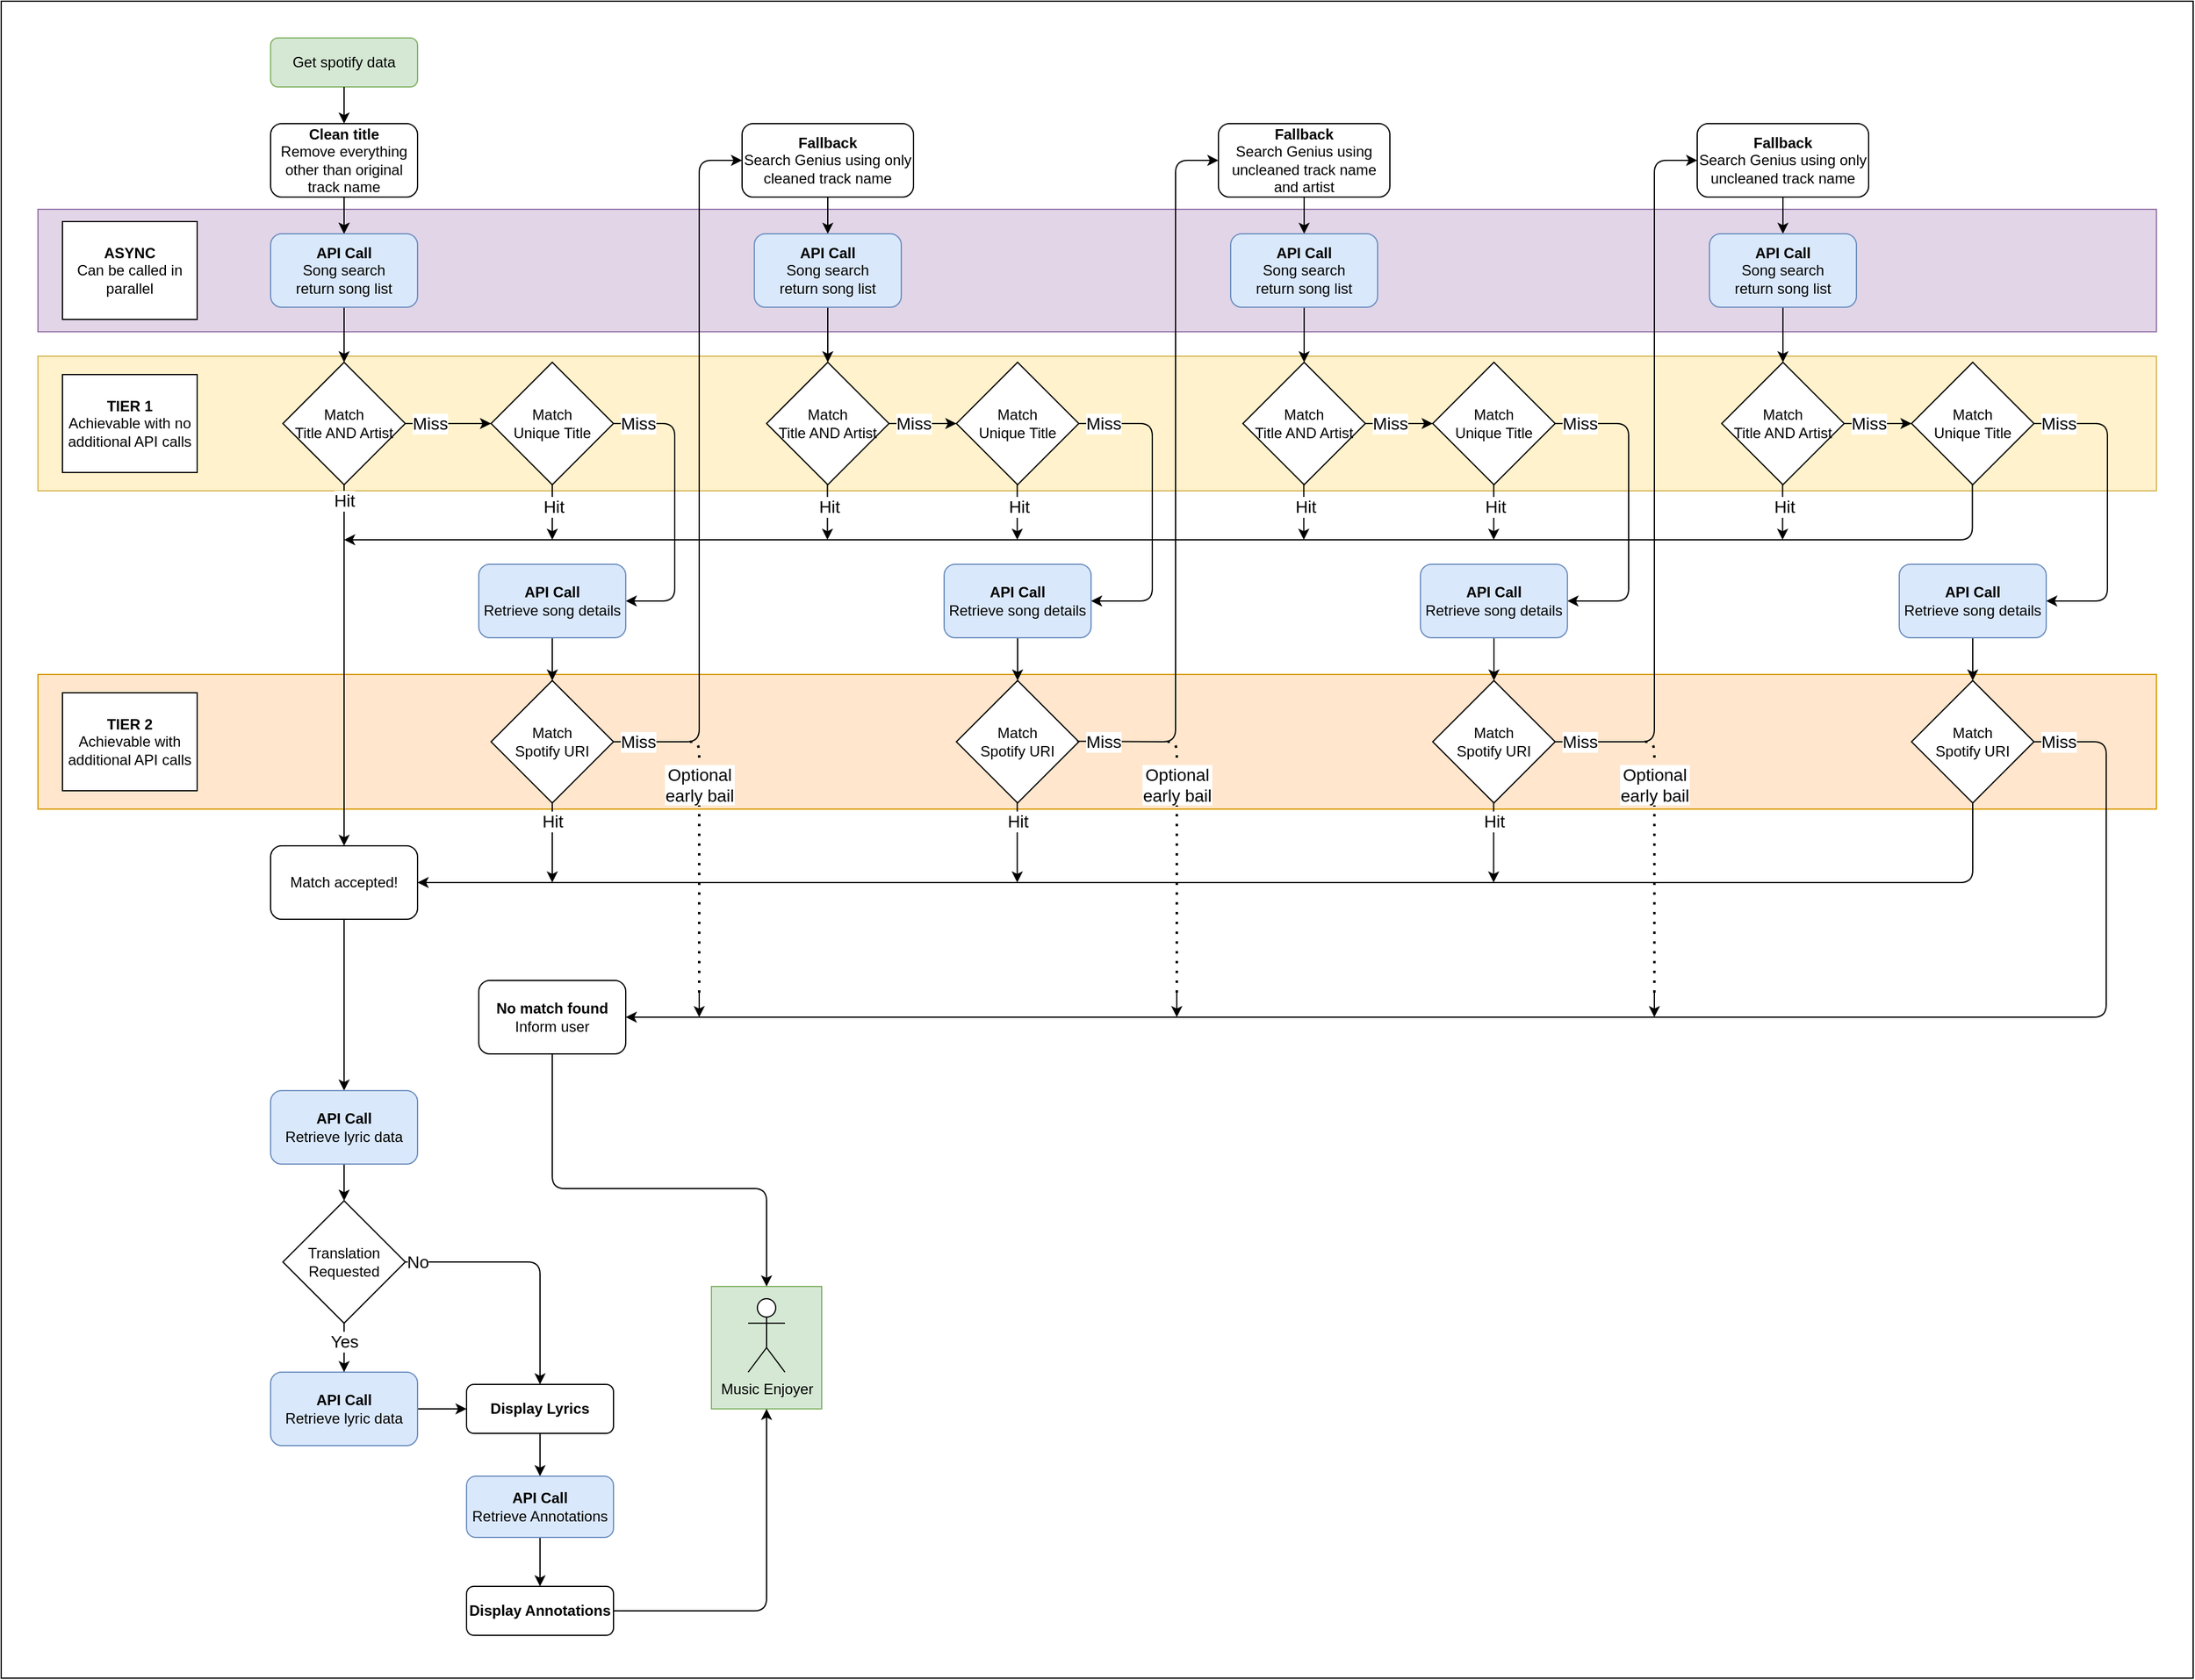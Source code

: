 <mxfile>
    <diagram id="RPtw3A49BTOwBg8Jp9t4" name="Page-1">
        <mxGraphModel dx="2038" dy="1232" grid="1" gridSize="10" guides="1" tooltips="1" connect="1" arrows="1" fold="1" page="1" pageScale="1" pageWidth="2200" pageHeight="2000" math="0" shadow="0">
            <root>
                <mxCell id="0"/>
                <mxCell id="1" parent="0"/>
                <mxCell id="233" value="" style="rounded=0;whiteSpace=wrap;html=1;movable=0;resizable=0;rotatable=0;deletable=0;editable=0;connectable=0;" vertex="1" parent="1">
                    <mxGeometry x="100" y="110" width="1790" height="1370" as="geometry"/>
                </mxCell>
                <mxCell id="231" value="" style="rounded=0;whiteSpace=wrap;html=1;fillColor=#e1d5e7;strokeColor=#9673a6;movable=0;resizable=0;rotatable=0;deletable=0;editable=0;connectable=0;" vertex="1" parent="1">
                    <mxGeometry x="130" y="280" width="1730" height="100" as="geometry"/>
                </mxCell>
                <mxCell id="45" value="" style="rounded=0;whiteSpace=wrap;html=1;shadow=0;glass=0;sketch=0;fillColor=#d5e8d4;strokeColor=#82b366;" parent="1" vertex="1">
                    <mxGeometry x="680" y="1160" width="90" height="100" as="geometry"/>
                </mxCell>
                <mxCell id="13" value="" style="rounded=0;whiteSpace=wrap;html=1;fillColor=#ffe6cc;strokeColor=#d79b00;glass=0;shadow=0;movable=0;resizable=0;rotatable=0;deletable=0;editable=0;connectable=0;" parent="1" vertex="1">
                    <mxGeometry x="130" y="660" width="1730" height="110" as="geometry"/>
                </mxCell>
                <mxCell id="11" value="" style="rounded=0;whiteSpace=wrap;html=1;fillColor=#fff2cc;strokeColor=#d6b656;glass=0;shadow=0;movable=0;resizable=0;rotatable=0;deletable=0;editable=0;connectable=0;" parent="1" vertex="1">
                    <mxGeometry x="130" y="400" width="1730" height="110" as="geometry"/>
                </mxCell>
                <mxCell id="2" value="Get spotify data" style="rounded=1;whiteSpace=wrap;html=1;fillColor=#d5e8d4;strokeColor=#82b366;" parent="1" vertex="1">
                    <mxGeometry x="320" y="140" width="120" height="40" as="geometry"/>
                </mxCell>
                <mxCell id="3" value="" style="endArrow=classic;html=1;exitX=0.5;exitY=1;exitDx=0;exitDy=0;entryX=0.5;entryY=0;entryDx=0;entryDy=0;" parent="1" source="2" target="4" edge="1">
                    <mxGeometry width="50" height="50" relative="1" as="geometry">
                        <mxPoint x="440" y="330" as="sourcePoint"/>
                        <mxPoint x="380" y="230" as="targetPoint"/>
                    </mxGeometry>
                </mxCell>
                <mxCell id="8" value="" style="edgeStyle=none;html=1;" parent="1" source="4" target="7" edge="1">
                    <mxGeometry relative="1" as="geometry"/>
                </mxCell>
                <mxCell id="43" value="" style="edgeStyle=none;html=1;" parent="1" source="4" target="7" edge="1">
                    <mxGeometry relative="1" as="geometry"/>
                </mxCell>
                <mxCell id="4" value="&lt;b&gt;Clean title&lt;/b&gt;&lt;br&gt;Remove everything other than original track name" style="rounded=1;whiteSpace=wrap;html=1;" parent="1" vertex="1">
                    <mxGeometry x="320" y="210" width="120" height="60" as="geometry"/>
                </mxCell>
                <mxCell id="32" value="" style="edgeStyle=none;html=1;" parent="1" source="5" target="31" edge="1">
                    <mxGeometry relative="1" as="geometry"/>
                </mxCell>
                <mxCell id="5" value="&lt;b&gt;Fallback&lt;/b&gt;&lt;br&gt;Search Genius using only cleaned track name" style="rounded=1;whiteSpace=wrap;html=1;" parent="1" vertex="1">
                    <mxGeometry x="705" y="210" width="140" height="60" as="geometry"/>
                </mxCell>
                <mxCell id="6" value="Music Enjoyer" style="shape=umlActor;verticalLabelPosition=bottom;verticalAlign=top;html=1;outlineConnect=0;" parent="1" vertex="1">
                    <mxGeometry x="710" y="1170" width="30" height="60" as="geometry"/>
                </mxCell>
                <mxCell id="10" value="" style="edgeStyle=none;html=1;" parent="1" source="7" target="9" edge="1">
                    <mxGeometry relative="1" as="geometry"/>
                </mxCell>
                <mxCell id="7" value="&lt;b&gt;API Call&lt;/b&gt;&lt;br&gt;Song search&lt;br&gt;return song list" style="rounded=1;whiteSpace=wrap;html=1;fillColor=#dae8fc;strokeColor=#6c8ebf;" parent="1" vertex="1">
                    <mxGeometry x="320" y="300" width="120" height="60" as="geometry"/>
                </mxCell>
                <mxCell id="9" value="Match&lt;br&gt;Title AND Artist" style="rhombus;whiteSpace=wrap;html=1;" parent="1" vertex="1">
                    <mxGeometry x="330" y="405" width="100" height="100" as="geometry"/>
                </mxCell>
                <mxCell id="12" value="&lt;b&gt;TIER 1&lt;/b&gt;&lt;br&gt;Achievable with no additional API calls" style="rounded=0;whiteSpace=wrap;html=1;shadow=0;glass=0;sketch=0;" parent="1" vertex="1">
                    <mxGeometry x="150" y="415" width="110" height="80" as="geometry"/>
                </mxCell>
                <mxCell id="14" value="&lt;b&gt;TIER 2&lt;/b&gt;&lt;br&gt;Achievable with additional API calls" style="rounded=0;whiteSpace=wrap;html=1;shadow=0;glass=0;sketch=0;" parent="1" vertex="1">
                    <mxGeometry x="150" y="675" width="110" height="80" as="geometry"/>
                </mxCell>
                <mxCell id="37" value="" style="edgeStyle=none;html=1;" parent="1" source="15" target="16" edge="1">
                    <mxGeometry relative="1" as="geometry"/>
                </mxCell>
                <mxCell id="15" value="Match accepted!" style="rounded=1;whiteSpace=wrap;html=1;shadow=0;glass=0;sketch=0;" parent="1" vertex="1">
                    <mxGeometry x="320" y="800" width="120" height="60" as="geometry"/>
                </mxCell>
                <mxCell id="38" value="" style="edgeStyle=none;html=1;" parent="1" source="16" target="36" edge="1">
                    <mxGeometry relative="1" as="geometry"/>
                </mxCell>
                <mxCell id="16" value="&lt;span&gt;&lt;b&gt;API Call&lt;/b&gt;&lt;br&gt;&lt;/span&gt;Retrieve lyric data" style="rounded=1;whiteSpace=wrap;html=1;shadow=0;glass=0;sketch=0;fontStyle=0;fillColor=#dae8fc;strokeColor=#6c8ebf;" parent="1" vertex="1">
                    <mxGeometry x="320" y="1000" width="120" height="60" as="geometry"/>
                </mxCell>
                <mxCell id="78" value="" style="edgeStyle=none;html=1;" parent="1" source="21" target="52" edge="1">
                    <mxGeometry relative="1" as="geometry"/>
                </mxCell>
                <mxCell id="21" value="&lt;b&gt;API Call&lt;/b&gt;&lt;br&gt;Retrieve lyric data" style="rounded=1;whiteSpace=wrap;html=1;fillColor=#dae8fc;strokeColor=#6c8ebf;" parent="1" vertex="1">
                    <mxGeometry x="320" y="1230" width="120" height="60" as="geometry"/>
                </mxCell>
                <mxCell id="22" value="" style="endArrow=classic;html=1;exitX=0.5;exitY=1;exitDx=0;exitDy=0;entryX=0.5;entryY=0;entryDx=0;entryDy=0;" parent="1" source="9" target="15" edge="1">
                    <mxGeometry relative="1" as="geometry">
                        <mxPoint x="510" y="750" as="sourcePoint"/>
                        <mxPoint x="610" y="750" as="targetPoint"/>
                    </mxGeometry>
                </mxCell>
                <mxCell id="23" value="Hit" style="edgeLabel;resizable=0;html=1;align=center;verticalAlign=middle;rounded=0;shadow=0;glass=0;sketch=0;fontSize=14;" parent="22" connectable="0" vertex="1">
                    <mxGeometry relative="1" as="geometry">
                        <mxPoint y="-135" as="offset"/>
                    </mxGeometry>
                </mxCell>
                <mxCell id="24" value="" style="endArrow=classic;html=1;exitX=1;exitY=0.5;exitDx=0;exitDy=0;entryX=0;entryY=0.5;entryDx=0;entryDy=0;" parent="1" source="9" target="26" edge="1">
                    <mxGeometry relative="1" as="geometry">
                        <mxPoint x="520" y="760" as="sourcePoint"/>
                        <mxPoint x="800" y="490" as="targetPoint"/>
                    </mxGeometry>
                </mxCell>
                <mxCell id="25" value="Miss" style="edgeLabel;resizable=0;html=1;align=center;verticalAlign=middle;rounded=0;shadow=0;glass=0;sketch=0;fontSize=14;" parent="24" connectable="0" vertex="1">
                    <mxGeometry relative="1" as="geometry">
                        <mxPoint x="-15" as="offset"/>
                    </mxGeometry>
                </mxCell>
                <mxCell id="125" style="edgeStyle=none;html=1;exitX=1;exitY=0.5;exitDx=0;exitDy=0;entryX=1;entryY=0.5;entryDx=0;entryDy=0;" edge="1" parent="1" source="26" target="92">
                    <mxGeometry relative="1" as="geometry">
                        <Array as="points">
                            <mxPoint x="650" y="455"/>
                            <mxPoint x="650" y="600"/>
                        </Array>
                    </mxGeometry>
                </mxCell>
                <mxCell id="26" value="Match&lt;br&gt;Unique Title" style="rhombus;whiteSpace=wrap;html=1;" parent="1" vertex="1">
                    <mxGeometry x="500" y="405" width="100" height="100" as="geometry"/>
                </mxCell>
                <mxCell id="70" value="" style="edgeStyle=none;html=1;" parent="1" source="31" target="57" edge="1">
                    <mxGeometry relative="1" as="geometry"/>
                </mxCell>
                <mxCell id="31" value="&lt;b&gt;API Call&lt;/b&gt;&lt;br&gt;Song search&lt;br&gt;return song list" style="rounded=1;whiteSpace=wrap;html=1;fillColor=#dae8fc;strokeColor=#6c8ebf;" parent="1" vertex="1">
                    <mxGeometry x="715" y="300" width="120" height="60" as="geometry"/>
                </mxCell>
                <mxCell id="90" style="edgeStyle=none;html=1;exitX=0.5;exitY=1;exitDx=0;exitDy=0;entryX=0.5;entryY=0;entryDx=0;entryDy=0;" parent="1" source="33" target="45" edge="1">
                    <mxGeometry relative="1" as="geometry">
                        <Array as="points">
                            <mxPoint x="550" y="1080"/>
                            <mxPoint x="725" y="1080"/>
                        </Array>
                    </mxGeometry>
                </mxCell>
                <mxCell id="33" value="&lt;b&gt;No match found&lt;/b&gt;&lt;br&gt;Inform user" style="rounded=1;whiteSpace=wrap;html=1;" parent="1" vertex="1">
                    <mxGeometry x="490" y="910" width="120" height="60" as="geometry"/>
                </mxCell>
                <mxCell id="36" value="Translation Requested" style="rhombus;whiteSpace=wrap;html=1;" parent="1" vertex="1">
                    <mxGeometry x="330" y="1090" width="100" height="100" as="geometry"/>
                </mxCell>
                <mxCell id="127" style="edgeStyle=none;html=1;exitX=1;exitY=0.5;exitDx=0;exitDy=0;entryX=0;entryY=0.5;entryDx=0;entryDy=0;" edge="1" parent="1" source="47" target="5">
                    <mxGeometry relative="1" as="geometry">
                        <Array as="points">
                            <mxPoint x="670" y="715"/>
                            <mxPoint x="670" y="240"/>
                        </Array>
                    </mxGeometry>
                </mxCell>
                <mxCell id="47" value="Match&lt;br&gt;Spotify URI" style="rhombus;whiteSpace=wrap;html=1;" parent="1" vertex="1">
                    <mxGeometry x="500" y="665" width="100" height="100" as="geometry"/>
                </mxCell>
                <mxCell id="85" value="" style="edgeStyle=none;html=1;" parent="1" source="52" target="53" edge="1">
                    <mxGeometry relative="1" as="geometry"/>
                </mxCell>
                <mxCell id="52" value="&lt;b&gt;Display Lyrics&lt;br&gt;&lt;/b&gt;" style="rounded=1;whiteSpace=wrap;html=1;" parent="1" vertex="1">
                    <mxGeometry x="480" y="1240" width="120" height="40" as="geometry"/>
                </mxCell>
                <mxCell id="86" value="" style="edgeStyle=none;html=1;" parent="1" source="53" target="84" edge="1">
                    <mxGeometry relative="1" as="geometry"/>
                </mxCell>
                <mxCell id="53" value="&lt;b&gt;API Call&lt;/b&gt;&lt;br&gt;Retrieve Annotations" style="rounded=1;whiteSpace=wrap;html=1;fillColor=#dae8fc;strokeColor=#6c8ebf;" parent="1" vertex="1">
                    <mxGeometry x="480" y="1315" width="120" height="50" as="geometry"/>
                </mxCell>
                <mxCell id="57" value="Match&lt;br&gt;Title AND Artist" style="rhombus;whiteSpace=wrap;html=1;" parent="1" vertex="1">
                    <mxGeometry x="725" y="405" width="100" height="100" as="geometry"/>
                </mxCell>
                <mxCell id="58" value="" style="endArrow=classic;html=1;exitX=1;exitY=0.5;exitDx=0;exitDy=0;entryX=0;entryY=0.5;entryDx=0;entryDy=0;" parent="1" source="57" target="69" edge="1">
                    <mxGeometry relative="1" as="geometry">
                        <mxPoint x="890" y="760" as="sourcePoint"/>
                        <mxPoint x="870" y="455" as="targetPoint"/>
                    </mxGeometry>
                </mxCell>
                <mxCell id="111" value="Miss" style="edgeLabel;resizable=0;html=1;align=center;verticalAlign=middle;rounded=0;shadow=0;glass=0;sketch=0;fontSize=14;" parent="58" connectable="0" vertex="1">
                    <mxGeometry relative="1" as="geometry">
                        <mxPoint x="-8" as="offset"/>
                    </mxGeometry>
                </mxCell>
                <mxCell id="64" value="Match&lt;br&gt;Spotify URI" style="rhombus;whiteSpace=wrap;html=1;" parent="1" vertex="1">
                    <mxGeometry x="880" y="665" width="100" height="100" as="geometry"/>
                </mxCell>
                <mxCell id="133" style="edgeStyle=none;html=1;exitX=1;exitY=0.5;exitDx=0;exitDy=0;entryX=1;entryY=0.5;entryDx=0;entryDy=0;" edge="1" parent="1" source="69" target="95">
                    <mxGeometry relative="1" as="geometry">
                        <Array as="points">
                            <mxPoint x="1040" y="455"/>
                            <mxPoint x="1040" y="600"/>
                        </Array>
                    </mxGeometry>
                </mxCell>
                <mxCell id="69" value="Match&lt;br style=&quot;border-color: var(--border-color);&quot;&gt;Unique Title" style="rhombus;whiteSpace=wrap;html=1;" parent="1" vertex="1">
                    <mxGeometry x="880" y="405" width="100" height="100" as="geometry"/>
                </mxCell>
                <mxCell id="80" value="" style="endArrow=classic;html=1;exitX=0.5;exitY=1;exitDx=0;exitDy=0;entryX=0.5;entryY=0;entryDx=0;entryDy=0;" parent="1" source="36" target="21" edge="1">
                    <mxGeometry relative="1" as="geometry">
                        <mxPoint x="430" y="1185" as="sourcePoint"/>
                        <mxPoint x="530" y="1185" as="targetPoint"/>
                    </mxGeometry>
                </mxCell>
                <mxCell id="81" value="Yes" style="edgeLabel;resizable=0;html=1;align=center;verticalAlign=middle;rounded=0;shadow=0;glass=0;sketch=0;fontSize=14;" parent="80" connectable="0" vertex="1">
                    <mxGeometry relative="1" as="geometry">
                        <mxPoint y="-5" as="offset"/>
                    </mxGeometry>
                </mxCell>
                <mxCell id="82" value="" style="endArrow=classic;html=1;exitX=1;exitY=0.5;exitDx=0;exitDy=0;entryX=0.5;entryY=0;entryDx=0;entryDy=0;" parent="1" source="36" target="52" edge="1">
                    <mxGeometry relative="1" as="geometry">
                        <mxPoint x="440" y="1139.83" as="sourcePoint"/>
                        <mxPoint x="540" y="1139.83" as="targetPoint"/>
                        <Array as="points">
                            <mxPoint x="540" y="1140"/>
                        </Array>
                    </mxGeometry>
                </mxCell>
                <mxCell id="83" value="No" style="edgeLabel;resizable=0;html=1;align=center;verticalAlign=middle;rounded=0;shadow=0;glass=0;sketch=0;fontSize=14;" parent="82" connectable="0" vertex="1">
                    <mxGeometry relative="1" as="geometry">
                        <mxPoint x="-95" as="offset"/>
                    </mxGeometry>
                </mxCell>
                <mxCell id="230" style="edgeStyle=none;html=1;exitX=1;exitY=0.5;exitDx=0;exitDy=0;entryX=0.5;entryY=1;entryDx=0;entryDy=0;" edge="1" parent="1" source="84" target="45">
                    <mxGeometry relative="1" as="geometry">
                        <Array as="points">
                            <mxPoint x="725" y="1425"/>
                        </Array>
                    </mxGeometry>
                </mxCell>
                <mxCell id="84" value="&lt;b&gt;Display Annotations&lt;br&gt;&lt;/b&gt;" style="rounded=1;whiteSpace=wrap;html=1;" parent="1" vertex="1">
                    <mxGeometry x="480" y="1405" width="120" height="40" as="geometry"/>
                </mxCell>
                <mxCell id="94" value="" style="edgeStyle=none;html=1;" parent="1" source="92" target="47" edge="1">
                    <mxGeometry relative="1" as="geometry"/>
                </mxCell>
                <mxCell id="92" value="&lt;b&gt;API Call&lt;/b&gt;&lt;br&gt;Retrieve song details" style="rounded=1;whiteSpace=wrap;html=1;fillColor=#dae8fc;strokeColor=#6c8ebf;" parent="1" vertex="1">
                    <mxGeometry x="490" y="570" width="120" height="60" as="geometry"/>
                </mxCell>
                <mxCell id="96" value="" style="edgeStyle=none;html=1;" parent="1" source="95" target="64" edge="1">
                    <mxGeometry relative="1" as="geometry"/>
                </mxCell>
                <mxCell id="95" value="&lt;b&gt;API Call&lt;/b&gt;&lt;br&gt;Retrieve song details" style="rounded=1;whiteSpace=wrap;html=1;fillColor=#dae8fc;strokeColor=#6c8ebf;" parent="1" vertex="1">
                    <mxGeometry x="870" y="570" width="120" height="60" as="geometry"/>
                </mxCell>
                <mxCell id="123" value="" style="endArrow=classic;html=1;exitX=0.5;exitY=1;exitDx=0;exitDy=0;" edge="1" parent="1" source="26">
                    <mxGeometry relative="1" as="geometry">
                        <mxPoint x="530" y="530" as="sourcePoint"/>
                        <mxPoint x="550" y="550" as="targetPoint"/>
                    </mxGeometry>
                </mxCell>
                <mxCell id="126" value="Miss" style="edgeLabel;resizable=0;html=1;align=center;verticalAlign=middle;rounded=0;shadow=0;glass=0;sketch=0;fontSize=14;" connectable="0" vertex="1" parent="1">
                    <mxGeometry x="619.997" y="455" as="geometry"/>
                </mxCell>
                <mxCell id="128" value="Hit" style="edgeLabel;resizable=0;html=1;align=center;verticalAlign=middle;rounded=0;shadow=0;glass=0;sketch=0;fontSize=14;" connectable="0" vertex="1" parent="1">
                    <mxGeometry x="549.999" y="530" as="geometry">
                        <mxPoint x="1" y="-7" as="offset"/>
                    </mxGeometry>
                </mxCell>
                <mxCell id="129" value="Miss" style="edgeLabel;resizable=0;html=1;align=center;verticalAlign=middle;rounded=0;shadow=0;glass=0;sketch=0;fontSize=14;" connectable="0" vertex="1" parent="1">
                    <mxGeometry x="620.001" y="715" as="geometry"/>
                </mxCell>
                <mxCell id="130" value="" style="endArrow=classic;html=1;exitX=0.5;exitY=1;exitDx=0;exitDy=0;" edge="1" parent="1">
                    <mxGeometry relative="1" as="geometry">
                        <mxPoint x="774.72" y="505" as="sourcePoint"/>
                        <mxPoint x="774.72" y="550" as="targetPoint"/>
                    </mxGeometry>
                </mxCell>
                <mxCell id="131" value="Hit" style="edgeLabel;resizable=0;html=1;align=center;verticalAlign=middle;rounded=0;shadow=0;glass=0;sketch=0;fontSize=14;" connectable="0" vertex="1" parent="1">
                    <mxGeometry x="774.719" y="530" as="geometry">
                        <mxPoint x="1" y="-7" as="offset"/>
                    </mxGeometry>
                </mxCell>
                <mxCell id="134" value="Miss" style="edgeLabel;resizable=0;html=1;align=center;verticalAlign=middle;rounded=0;shadow=0;glass=0;sketch=0;fontSize=14;" connectable="0" vertex="1" parent="1">
                    <mxGeometry x="1000.0" y="455" as="geometry"/>
                </mxCell>
                <mxCell id="136" value="" style="edgeStyle=none;html=1;" edge="1" parent="1" source="137" target="139">
                    <mxGeometry relative="1" as="geometry"/>
                </mxCell>
                <mxCell id="137" value="&lt;b&gt;Fallback&lt;/b&gt;&lt;br&gt;Search Genius using uncleaned track name and artist" style="rounded=1;whiteSpace=wrap;html=1;" vertex="1" parent="1">
                    <mxGeometry x="1094" y="210" width="140" height="60" as="geometry"/>
                </mxCell>
                <mxCell id="138" value="" style="edgeStyle=none;html=1;" edge="1" parent="1" source="139" target="141">
                    <mxGeometry relative="1" as="geometry"/>
                </mxCell>
                <mxCell id="139" value="&lt;b&gt;API Call&lt;/b&gt;&lt;br&gt;Song search&lt;br&gt;return song list" style="rounded=1;whiteSpace=wrap;html=1;fillColor=#dae8fc;strokeColor=#6c8ebf;" vertex="1" parent="1">
                    <mxGeometry x="1104" y="300" width="120" height="60" as="geometry"/>
                </mxCell>
                <mxCell id="140" style="edgeStyle=none;html=1;exitX=0.985;exitY=0.496;exitDx=0;exitDy=0;entryX=0;entryY=0.5;entryDx=0;entryDy=0;exitPerimeter=0;" edge="1" parent="1" target="137" source="64">
                    <mxGeometry relative="1" as="geometry">
                        <mxPoint x="989" y="715" as="sourcePoint"/>
                        <Array as="points">
                            <mxPoint x="1059" y="715"/>
                            <mxPoint x="1059" y="240"/>
                        </Array>
                    </mxGeometry>
                </mxCell>
                <mxCell id="141" value="Match&lt;br&gt;Title AND Artist" style="rhombus;whiteSpace=wrap;html=1;" vertex="1" parent="1">
                    <mxGeometry x="1114" y="405" width="100" height="100" as="geometry"/>
                </mxCell>
                <mxCell id="142" value="" style="endArrow=classic;html=1;exitX=1;exitY=0.5;exitDx=0;exitDy=0;entryX=0;entryY=0.5;entryDx=0;entryDy=0;" edge="1" parent="1" source="141" target="149">
                    <mxGeometry relative="1" as="geometry">
                        <mxPoint x="1279" y="760" as="sourcePoint"/>
                        <mxPoint x="1259" y="455" as="targetPoint"/>
                    </mxGeometry>
                </mxCell>
                <mxCell id="143" value="Miss" style="edgeLabel;resizable=0;html=1;align=center;verticalAlign=middle;rounded=0;shadow=0;glass=0;sketch=0;fontSize=14;" connectable="0" vertex="1" parent="142">
                    <mxGeometry relative="1" as="geometry">
                        <mxPoint x="-8" as="offset"/>
                    </mxGeometry>
                </mxCell>
                <mxCell id="145" value="Match&lt;br&gt;Spotify URI" style="rhombus;whiteSpace=wrap;html=1;" vertex="1" parent="1">
                    <mxGeometry x="1269" y="665" width="100" height="100" as="geometry"/>
                </mxCell>
                <mxCell id="148" style="edgeStyle=none;html=1;exitX=1;exitY=0.5;exitDx=0;exitDy=0;entryX=1;entryY=0.5;entryDx=0;entryDy=0;" edge="1" parent="1" source="149" target="151">
                    <mxGeometry relative="1" as="geometry">
                        <Array as="points">
                            <mxPoint x="1429" y="455"/>
                            <mxPoint x="1429" y="600"/>
                        </Array>
                    </mxGeometry>
                </mxCell>
                <mxCell id="149" value="Match&lt;br style=&quot;border-color: var(--border-color);&quot;&gt;Unique Title" style="rhombus;whiteSpace=wrap;html=1;" vertex="1" parent="1">
                    <mxGeometry x="1269" y="405" width="100" height="100" as="geometry"/>
                </mxCell>
                <mxCell id="150" value="" style="edgeStyle=none;html=1;" edge="1" parent="1" source="151" target="145">
                    <mxGeometry relative="1" as="geometry"/>
                </mxCell>
                <mxCell id="151" value="&lt;b&gt;API Call&lt;/b&gt;&lt;br&gt;Retrieve song details" style="rounded=1;whiteSpace=wrap;html=1;fillColor=#dae8fc;strokeColor=#6c8ebf;" vertex="1" parent="1">
                    <mxGeometry x="1259" y="570" width="120" height="60" as="geometry"/>
                </mxCell>
                <mxCell id="154" value="" style="endArrow=classic;html=1;exitX=0.5;exitY=1;exitDx=0;exitDy=0;" edge="1" parent="1">
                    <mxGeometry relative="1" as="geometry">
                        <mxPoint x="1163.72" y="505" as="sourcePoint"/>
                        <mxPoint x="1163.72" y="550" as="targetPoint"/>
                    </mxGeometry>
                </mxCell>
                <mxCell id="155" value="Hit" style="edgeLabel;resizable=0;html=1;align=center;verticalAlign=middle;rounded=0;shadow=0;glass=0;sketch=0;fontSize=14;" connectable="0" vertex="1" parent="1">
                    <mxGeometry x="1163.719" y="530" as="geometry">
                        <mxPoint x="1" y="-7" as="offset"/>
                    </mxGeometry>
                </mxCell>
                <mxCell id="156" value="Miss" style="edgeLabel;resizable=0;html=1;align=center;verticalAlign=middle;rounded=0;shadow=0;glass=0;sketch=0;fontSize=14;" connectable="0" vertex="1" parent="1">
                    <mxGeometry x="1389" y="455" as="geometry"/>
                </mxCell>
                <mxCell id="158" value="" style="endArrow=classic;html=1;exitX=0.5;exitY=1;exitDx=0;exitDy=0;" edge="1" parent="1">
                    <mxGeometry relative="1" as="geometry">
                        <mxPoint x="929.72" y="505" as="sourcePoint"/>
                        <mxPoint x="929.72" y="550" as="targetPoint"/>
                    </mxGeometry>
                </mxCell>
                <mxCell id="159" value="Hit" style="edgeLabel;resizable=0;html=1;align=center;verticalAlign=middle;rounded=0;shadow=0;glass=0;sketch=0;fontSize=14;" connectable="0" vertex="1" parent="1">
                    <mxGeometry x="929.719" y="530" as="geometry">
                        <mxPoint x="1" y="-7" as="offset"/>
                    </mxGeometry>
                </mxCell>
                <mxCell id="161" value="" style="endArrow=classic;html=1;exitX=0.5;exitY=1;exitDx=0;exitDy=0;" edge="1" parent="1" source="47">
                    <mxGeometry relative="1" as="geometry">
                        <mxPoint x="570" y="800" as="sourcePoint"/>
                        <mxPoint x="550" y="830" as="targetPoint"/>
                    </mxGeometry>
                </mxCell>
                <mxCell id="163" value="Hit" style="edgeLabel;resizable=0;html=1;align=center;verticalAlign=middle;rounded=0;shadow=0;glass=0;sketch=0;fontSize=14;" connectable="0" vertex="1" parent="1">
                    <mxGeometry x="550.0" y="780" as="geometry"/>
                </mxCell>
                <mxCell id="166" value="" style="endArrow=classic;html=1;exitX=0.5;exitY=1;exitDx=0;exitDy=0;" edge="1" parent="1">
                    <mxGeometry relative="1" as="geometry">
                        <mxPoint x="929.72" y="765" as="sourcePoint"/>
                        <mxPoint x="929.72" y="830" as="targetPoint"/>
                    </mxGeometry>
                </mxCell>
                <mxCell id="167" value="Hit" style="edgeLabel;resizable=0;html=1;align=center;verticalAlign=middle;rounded=0;shadow=0;glass=0;sketch=0;fontSize=14;" connectable="0" vertex="1" parent="1">
                    <mxGeometry x="929.72" y="780" as="geometry"/>
                </mxCell>
                <mxCell id="168" value="Miss" style="edgeLabel;resizable=0;html=1;align=center;verticalAlign=middle;rounded=0;shadow=0;glass=0;sketch=0;fontSize=14;" connectable="0" vertex="1" parent="1">
                    <mxGeometry x="1000.001" y="715" as="geometry"/>
                </mxCell>
                <mxCell id="189" value="" style="edgeStyle=none;html=1;" edge="1" parent="1" source="190" target="192">
                    <mxGeometry relative="1" as="geometry"/>
                </mxCell>
                <mxCell id="190" value="&lt;b&gt;Fallback&lt;/b&gt;&lt;br&gt;Search Genius using only uncleaned track name" style="rounded=1;whiteSpace=wrap;html=1;" vertex="1" parent="1">
                    <mxGeometry x="1485" y="210" width="140" height="60" as="geometry"/>
                </mxCell>
                <mxCell id="191" value="" style="edgeStyle=none;html=1;" edge="1" parent="1" source="192" target="194">
                    <mxGeometry relative="1" as="geometry"/>
                </mxCell>
                <mxCell id="192" value="&lt;b&gt;API Call&lt;/b&gt;&lt;br&gt;Song search&lt;br&gt;return song list" style="rounded=1;whiteSpace=wrap;html=1;fillColor=#dae8fc;strokeColor=#6c8ebf;" vertex="1" parent="1">
                    <mxGeometry x="1495" y="300" width="120" height="60" as="geometry"/>
                </mxCell>
                <mxCell id="193" style="edgeStyle=none;html=1;exitX=1;exitY=0.5;exitDx=0;exitDy=0;entryX=0;entryY=0.5;entryDx=0;entryDy=0;" edge="1" parent="1" target="190" source="145">
                    <mxGeometry relative="1" as="geometry">
                        <mxPoint x="1380" y="715" as="sourcePoint"/>
                        <Array as="points">
                            <mxPoint x="1450" y="715"/>
                            <mxPoint x="1450" y="240"/>
                        </Array>
                    </mxGeometry>
                </mxCell>
                <mxCell id="194" value="Match&lt;br&gt;Title AND Artist" style="rhombus;whiteSpace=wrap;html=1;" vertex="1" parent="1">
                    <mxGeometry x="1505" y="405" width="100" height="100" as="geometry"/>
                </mxCell>
                <mxCell id="195" value="" style="endArrow=classic;html=1;exitX=1;exitY=0.5;exitDx=0;exitDy=0;entryX=0;entryY=0.5;entryDx=0;entryDy=0;" edge="1" parent="1" source="194" target="199">
                    <mxGeometry relative="1" as="geometry">
                        <mxPoint x="1670" y="760" as="sourcePoint"/>
                        <mxPoint x="1650" y="455" as="targetPoint"/>
                    </mxGeometry>
                </mxCell>
                <mxCell id="196" value="Miss" style="edgeLabel;resizable=0;html=1;align=center;verticalAlign=middle;rounded=0;shadow=0;glass=0;sketch=0;fontSize=14;" connectable="0" vertex="1" parent="195">
                    <mxGeometry relative="1" as="geometry">
                        <mxPoint x="-8" as="offset"/>
                    </mxGeometry>
                </mxCell>
                <mxCell id="197" value="Match&lt;br&gt;Spotify URI" style="rhombus;whiteSpace=wrap;html=1;" vertex="1" parent="1">
                    <mxGeometry x="1660" y="665" width="100" height="100" as="geometry"/>
                </mxCell>
                <mxCell id="198" style="edgeStyle=none;html=1;exitX=1;exitY=0.5;exitDx=0;exitDy=0;entryX=1;entryY=0.5;entryDx=0;entryDy=0;" edge="1" parent="1" source="199" target="201">
                    <mxGeometry relative="1" as="geometry">
                        <Array as="points">
                            <mxPoint x="1820" y="455"/>
                            <mxPoint x="1820" y="600"/>
                        </Array>
                    </mxGeometry>
                </mxCell>
                <mxCell id="199" value="Match&lt;br style=&quot;border-color: var(--border-color);&quot;&gt;Unique Title" style="rhombus;whiteSpace=wrap;html=1;" vertex="1" parent="1">
                    <mxGeometry x="1660" y="405" width="100" height="100" as="geometry"/>
                </mxCell>
                <mxCell id="200" value="" style="edgeStyle=none;html=1;" edge="1" parent="1" source="201" target="197">
                    <mxGeometry relative="1" as="geometry"/>
                </mxCell>
                <mxCell id="201" value="&lt;b&gt;API Call&lt;/b&gt;&lt;br&gt;Retrieve song details" style="rounded=1;whiteSpace=wrap;html=1;fillColor=#dae8fc;strokeColor=#6c8ebf;" vertex="1" parent="1">
                    <mxGeometry x="1650" y="570" width="120" height="60" as="geometry"/>
                </mxCell>
                <mxCell id="202" value="" style="endArrow=classic;html=1;exitX=0.5;exitY=1;exitDx=0;exitDy=0;" edge="1" parent="1">
                    <mxGeometry relative="1" as="geometry">
                        <mxPoint x="1554.72" y="505" as="sourcePoint"/>
                        <mxPoint x="1554.72" y="550" as="targetPoint"/>
                    </mxGeometry>
                </mxCell>
                <mxCell id="203" value="Hit" style="edgeLabel;resizable=0;html=1;align=center;verticalAlign=middle;rounded=0;shadow=0;glass=0;sketch=0;fontSize=14;" connectable="0" vertex="1" parent="1">
                    <mxGeometry x="1554.719" y="530" as="geometry">
                        <mxPoint x="1" y="-7" as="offset"/>
                    </mxGeometry>
                </mxCell>
                <mxCell id="204" value="Miss" style="edgeLabel;resizable=0;html=1;align=center;verticalAlign=middle;rounded=0;shadow=0;glass=0;sketch=0;fontSize=14;" connectable="0" vertex="1" parent="1">
                    <mxGeometry x="1780" y="455" as="geometry"/>
                </mxCell>
                <mxCell id="209" value="" style="endArrow=classic;html=1;exitX=0.5;exitY=1;exitDx=0;exitDy=0;" edge="1" parent="1">
                    <mxGeometry relative="1" as="geometry">
                        <mxPoint x="1709.72" y="505" as="sourcePoint"/>
                        <mxPoint x="380" y="550" as="targetPoint"/>
                        <Array as="points">
                            <mxPoint x="1709.72" y="550"/>
                        </Array>
                    </mxGeometry>
                </mxCell>
                <mxCell id="210" value="" style="endArrow=classic;html=1;exitX=0.5;exitY=1;exitDx=0;exitDy=0;" edge="1" parent="1">
                    <mxGeometry relative="1" as="geometry">
                        <mxPoint x="1318.82" y="505" as="sourcePoint"/>
                        <mxPoint x="1318.82" y="550" as="targetPoint"/>
                    </mxGeometry>
                </mxCell>
                <mxCell id="211" value="Hit" style="edgeLabel;resizable=0;html=1;align=center;verticalAlign=middle;rounded=0;shadow=0;glass=0;sketch=0;fontSize=14;" connectable="0" vertex="1" parent="1">
                    <mxGeometry x="1318.819" y="530" as="geometry">
                        <mxPoint x="1" y="-7" as="offset"/>
                    </mxGeometry>
                </mxCell>
                <mxCell id="214" style="edgeStyle=none;html=1;exitX=1;exitY=0.5;exitDx=0;exitDy=0;entryX=1;entryY=0.5;entryDx=0;entryDy=0;" edge="1" parent="1" target="33">
                    <mxGeometry relative="1" as="geometry">
                        <mxPoint x="1190" y="925.0" as="targetPoint"/>
                        <Array as="points">
                            <mxPoint x="1819" y="715"/>
                            <mxPoint x="1819" y="940"/>
                        </Array>
                        <mxPoint x="1759" y="715" as="sourcePoint"/>
                    </mxGeometry>
                </mxCell>
                <mxCell id="215" value="Miss" style="edgeLabel;resizable=0;html=1;align=center;verticalAlign=middle;rounded=0;shadow=0;glass=0;sketch=0;fontSize=14;" connectable="0" vertex="1" parent="1">
                    <mxGeometry x="1389.001" y="715" as="geometry"/>
                </mxCell>
                <mxCell id="216" value="Miss" style="edgeLabel;resizable=0;html=1;align=center;verticalAlign=middle;rounded=0;shadow=0;glass=0;sketch=0;fontSize=14;" connectable="0" vertex="1" parent="1">
                    <mxGeometry x="1780.001" y="715" as="geometry"/>
                </mxCell>
                <mxCell id="217" value="" style="endArrow=classic;html=1;entryX=1;entryY=0.5;entryDx=0;entryDy=0;exitX=0.5;exitY=1;exitDx=0;exitDy=0;" edge="1" parent="1" source="197" target="15">
                    <mxGeometry relative="1" as="geometry">
                        <mxPoint x="1710" y="780" as="sourcePoint"/>
                        <mxPoint x="829.72" y="830" as="targetPoint"/>
                        <Array as="points">
                            <mxPoint x="1710" y="830"/>
                        </Array>
                    </mxGeometry>
                </mxCell>
                <mxCell id="218" value="" style="endArrow=classic;html=1;exitX=0.5;exitY=1;exitDx=0;exitDy=0;" edge="1" parent="1">
                    <mxGeometry relative="1" as="geometry">
                        <mxPoint x="1318.75" y="765" as="sourcePoint"/>
                        <mxPoint x="1318.75" y="830" as="targetPoint"/>
                    </mxGeometry>
                </mxCell>
                <mxCell id="219" value="Hit" style="edgeLabel;resizable=0;html=1;align=center;verticalAlign=middle;rounded=0;shadow=0;glass=0;sketch=0;fontSize=14;" connectable="0" vertex="1" parent="1">
                    <mxGeometry x="1318.75" y="780" as="geometry"/>
                </mxCell>
                <mxCell id="220" value="" style="endArrow=none;dashed=1;html=1;dashPattern=1 3;strokeWidth=2;" edge="1" parent="1">
                    <mxGeometry width="50" height="50" relative="1" as="geometry">
                        <mxPoint x="1060" y="920" as="sourcePoint"/>
                        <mxPoint x="1050" y="715" as="targetPoint"/>
                        <Array as="points">
                            <mxPoint x="1060" y="715"/>
                        </Array>
                    </mxGeometry>
                </mxCell>
                <mxCell id="221" value="" style="endArrow=none;dashed=1;html=1;dashPattern=1 3;strokeWidth=2;" edge="1" parent="1">
                    <mxGeometry width="50" height="50" relative="1" as="geometry">
                        <mxPoint x="1450" y="920" as="sourcePoint"/>
                        <mxPoint x="1440" y="715" as="targetPoint"/>
                        <Array as="points">
                            <mxPoint x="1450" y="715"/>
                        </Array>
                    </mxGeometry>
                </mxCell>
                <mxCell id="222" value="" style="endArrow=none;dashed=1;html=1;dashPattern=1 3;strokeWidth=2;" edge="1" parent="1">
                    <mxGeometry width="50" height="50" relative="1" as="geometry">
                        <mxPoint x="670" y="920" as="sourcePoint"/>
                        <mxPoint x="660" y="715" as="targetPoint"/>
                        <Array as="points">
                            <mxPoint x="670" y="715"/>
                        </Array>
                    </mxGeometry>
                </mxCell>
                <mxCell id="223" value="" style="endArrow=classic;html=1;" edge="1" parent="1">
                    <mxGeometry width="50" height="50" relative="1" as="geometry">
                        <mxPoint x="670" y="920" as="sourcePoint"/>
                        <mxPoint x="670" y="940" as="targetPoint"/>
                    </mxGeometry>
                </mxCell>
                <mxCell id="224" value="" style="endArrow=classic;html=1;" edge="1" parent="1">
                    <mxGeometry width="50" height="50" relative="1" as="geometry">
                        <mxPoint x="1060" y="920" as="sourcePoint"/>
                        <mxPoint x="1060" y="940" as="targetPoint"/>
                    </mxGeometry>
                </mxCell>
                <mxCell id="225" value="" style="endArrow=classic;html=1;" edge="1" parent="1">
                    <mxGeometry width="50" height="50" relative="1" as="geometry">
                        <mxPoint x="1450" y="920" as="sourcePoint"/>
                        <mxPoint x="1450" y="940" as="targetPoint"/>
                    </mxGeometry>
                </mxCell>
                <mxCell id="226" value="Optional&lt;br&gt;early bail" style="edgeLabel;resizable=0;html=1;align=center;verticalAlign=middle;rounded=0;shadow=0;glass=0;sketch=0;fontSize=14;" connectable="0" vertex="1" parent="1">
                    <mxGeometry x="670.001" y="750" as="geometry"/>
                </mxCell>
                <mxCell id="227" value="Optional&lt;br&gt;early bail" style="edgeLabel;resizable=0;html=1;align=center;verticalAlign=middle;rounded=0;shadow=0;glass=0;sketch=0;fontSize=14;" connectable="0" vertex="1" parent="1">
                    <mxGeometry x="1060.001" y="750" as="geometry"/>
                </mxCell>
                <mxCell id="228" value="Optional&lt;br&gt;early bail" style="edgeLabel;resizable=0;html=1;align=center;verticalAlign=middle;rounded=0;shadow=0;glass=0;sketch=0;fontSize=14;" connectable="0" vertex="1" parent="1">
                    <mxGeometry x="1450.001" y="750" as="geometry"/>
                </mxCell>
                <mxCell id="232" value="&lt;b&gt;ASYNC&lt;/b&gt;&lt;br&gt;Can be called in&lt;br&gt;parallel" style="rounded=0;whiteSpace=wrap;html=1;shadow=0;glass=0;sketch=0;" vertex="1" parent="1">
                    <mxGeometry x="150" y="290" width="110" height="80" as="geometry"/>
                </mxCell>
            </root>
        </mxGraphModel>
    </diagram>
</mxfile>